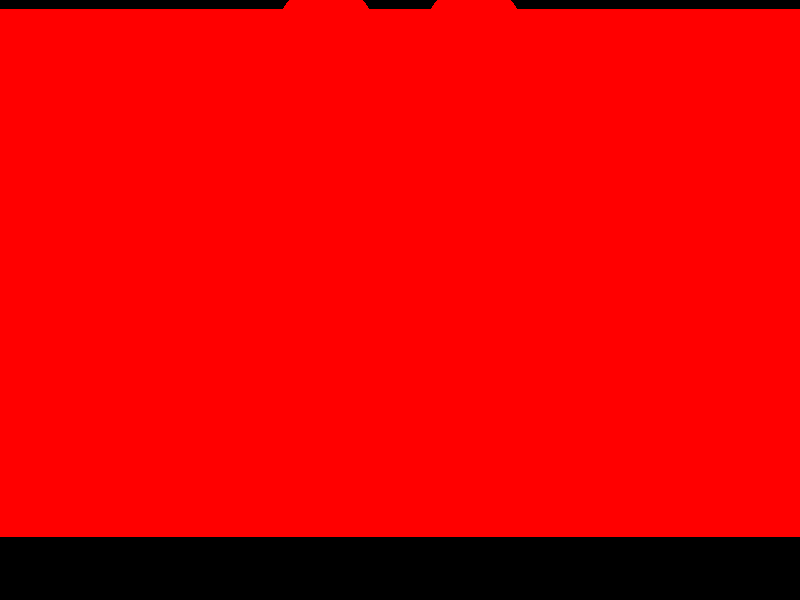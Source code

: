 // Persistence Of Vision raytracer version 3.5 sample file.
// File by Alexander Enzmann (modified by Dieter Bayer)
//
// -w320 -h240
// -w800 -h600 +a0.3

global_settings { assumed_gamma 2.2 }

camera {
  location  <0, 8, -10>
  right <2, 0, 0>
  look_at   <0, 0, -1>
  angle 46
}

light_source { <10, 30, -20> color red 1 green 1 blue 1 }

blob {
  threshold 0.5
  cylinder { <-7, 0, -3>, <7, 0, -3>, 0.8, 1 }
  cylinder { <-7, 0, -2>, <7, 0, -2>, 0.8, 1 }
  cylinder { <-7, 0, -1>, <7, 0, -1>, 0.8, 1 }
  cylinder { <-7, 0,  0>, <7, 0,  0>, 0.8, 1 }
  cylinder { <-7, 0,  1>, <7, 0,  1>, 0.8, 1 }
  cylinder { <-7, 0,  2>, <7, 0,  2>, 0.8, 1 }
  cylinder { <-7, 0,  3>, <7, 0,  3>, 0.8, 1 }

  sphere { <-1, 1,  1>, 1.5, 1 }
  sphere { < 1, 1,  1>, 1.5, 1 }
  sphere { <-1, 1, -1>, 1.5, 1 }
  sphere { < 1, 1, -1>, 1.5, 1 }

  pigment { color red 1 green 0 blue 0 }
  finish { ambient 0.2 diffuse 0.8 phong 1 }
}
